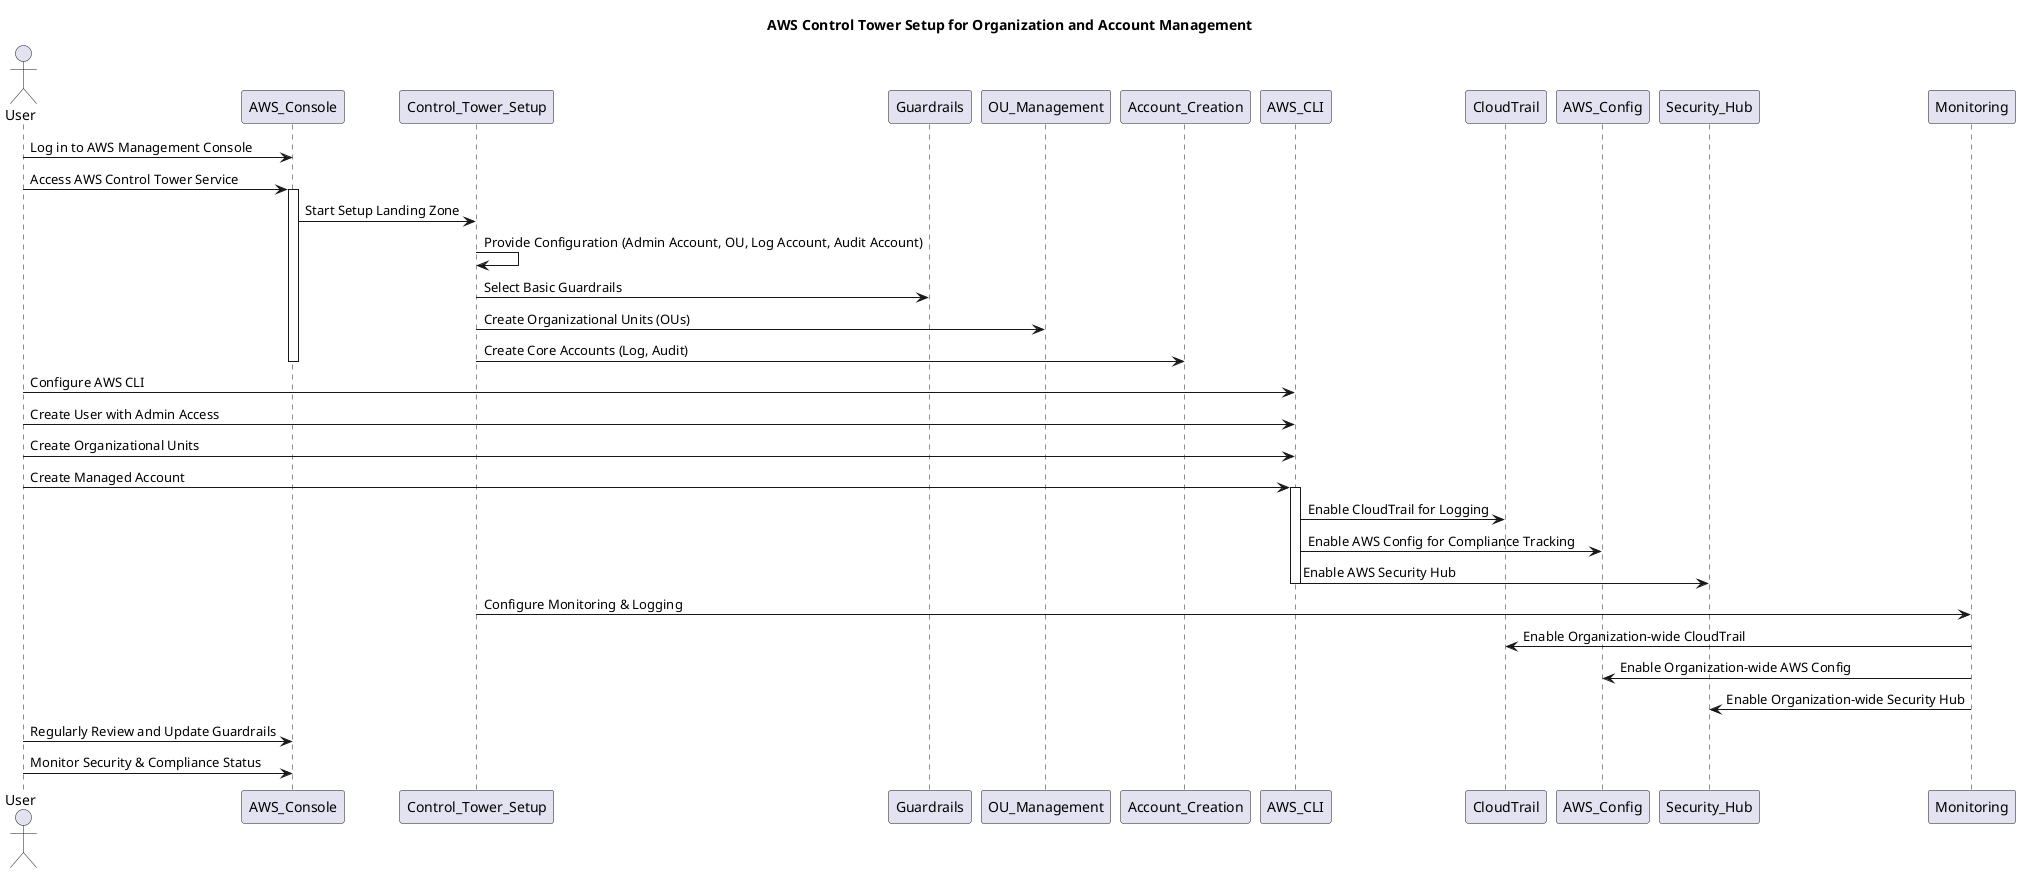 @startuml

title AWS Control Tower Setup for Organization and Account Management

actor User as u

u -> AWS_Console : Log in to AWS Management Console
u -> AWS_Console : Access AWS Control Tower Service

activate AWS_Console
AWS_Console -> Control_Tower_Setup : Start Setup Landing Zone
Control_Tower_Setup -> Control_Tower_Setup : Provide Configuration (Admin Account, OU, Log Account, Audit Account)
Control_Tower_Setup -> Guardrails : Select Basic Guardrails
Control_Tower_Setup -> OU_Management : Create Organizational Units (OUs)
Control_Tower_Setup -> Account_Creation : Create Core Accounts (Log, Audit)
deactivate AWS_Console

u -> AWS_CLI : Configure AWS CLI
u -> AWS_CLI : Create User with Admin Access
u -> AWS_CLI : Create Organizational Units
u -> AWS_CLI : Create Managed Account

activate AWS_CLI
AWS_CLI -> CloudTrail : Enable CloudTrail for Logging
AWS_CLI -> AWS_Config : Enable AWS Config for Compliance Tracking
AWS_CLI -> Security_Hub : Enable AWS Security Hub
deactivate AWS_CLI

Control_Tower_Setup -> Monitoring : Configure Monitoring & Logging
Monitoring -> CloudTrail : Enable Organization-wide CloudTrail
Monitoring -> AWS_Config : Enable Organization-wide AWS Config
Monitoring -> Security_Hub : Enable Organization-wide Security Hub

u -> AWS_Console : Regularly Review and Update Guardrails
u -> AWS_Console : Monitor Security & Compliance Status

@enduml
